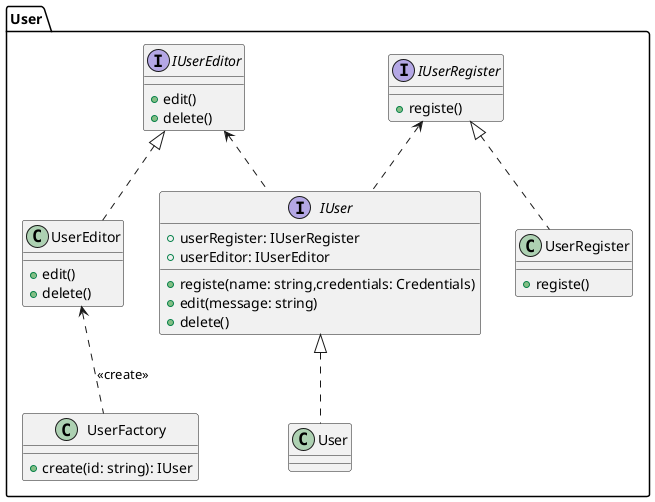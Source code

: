 @startuml

package User{

    interface IUser{
        +userRegister: IUserRegister
        +userEditor: IUserEditor
        +registe(name: string,credentials: Credentials)
        +edit(message: string)
        +delete()
    }

    interface IUserRegister{
        +registe()
    }

    interface IUserEditor{
        +edit()
        +delete()
    }

    class UserRegister{
        +registe()
    }

    class UserEditor{
        +edit()
        +delete()
    }

    class UserFactory{
        +create(id: string): IUser
    }

    class User

    IUserEditor <|.. UserEditor
    IUserRegister <|.. UserRegister
    IUserRegister <.. IUser
    IUserEditor <.. IUser
    IUser <|.. User
    UserEditor <.. UserFactory: <<create>>

}

@enduml